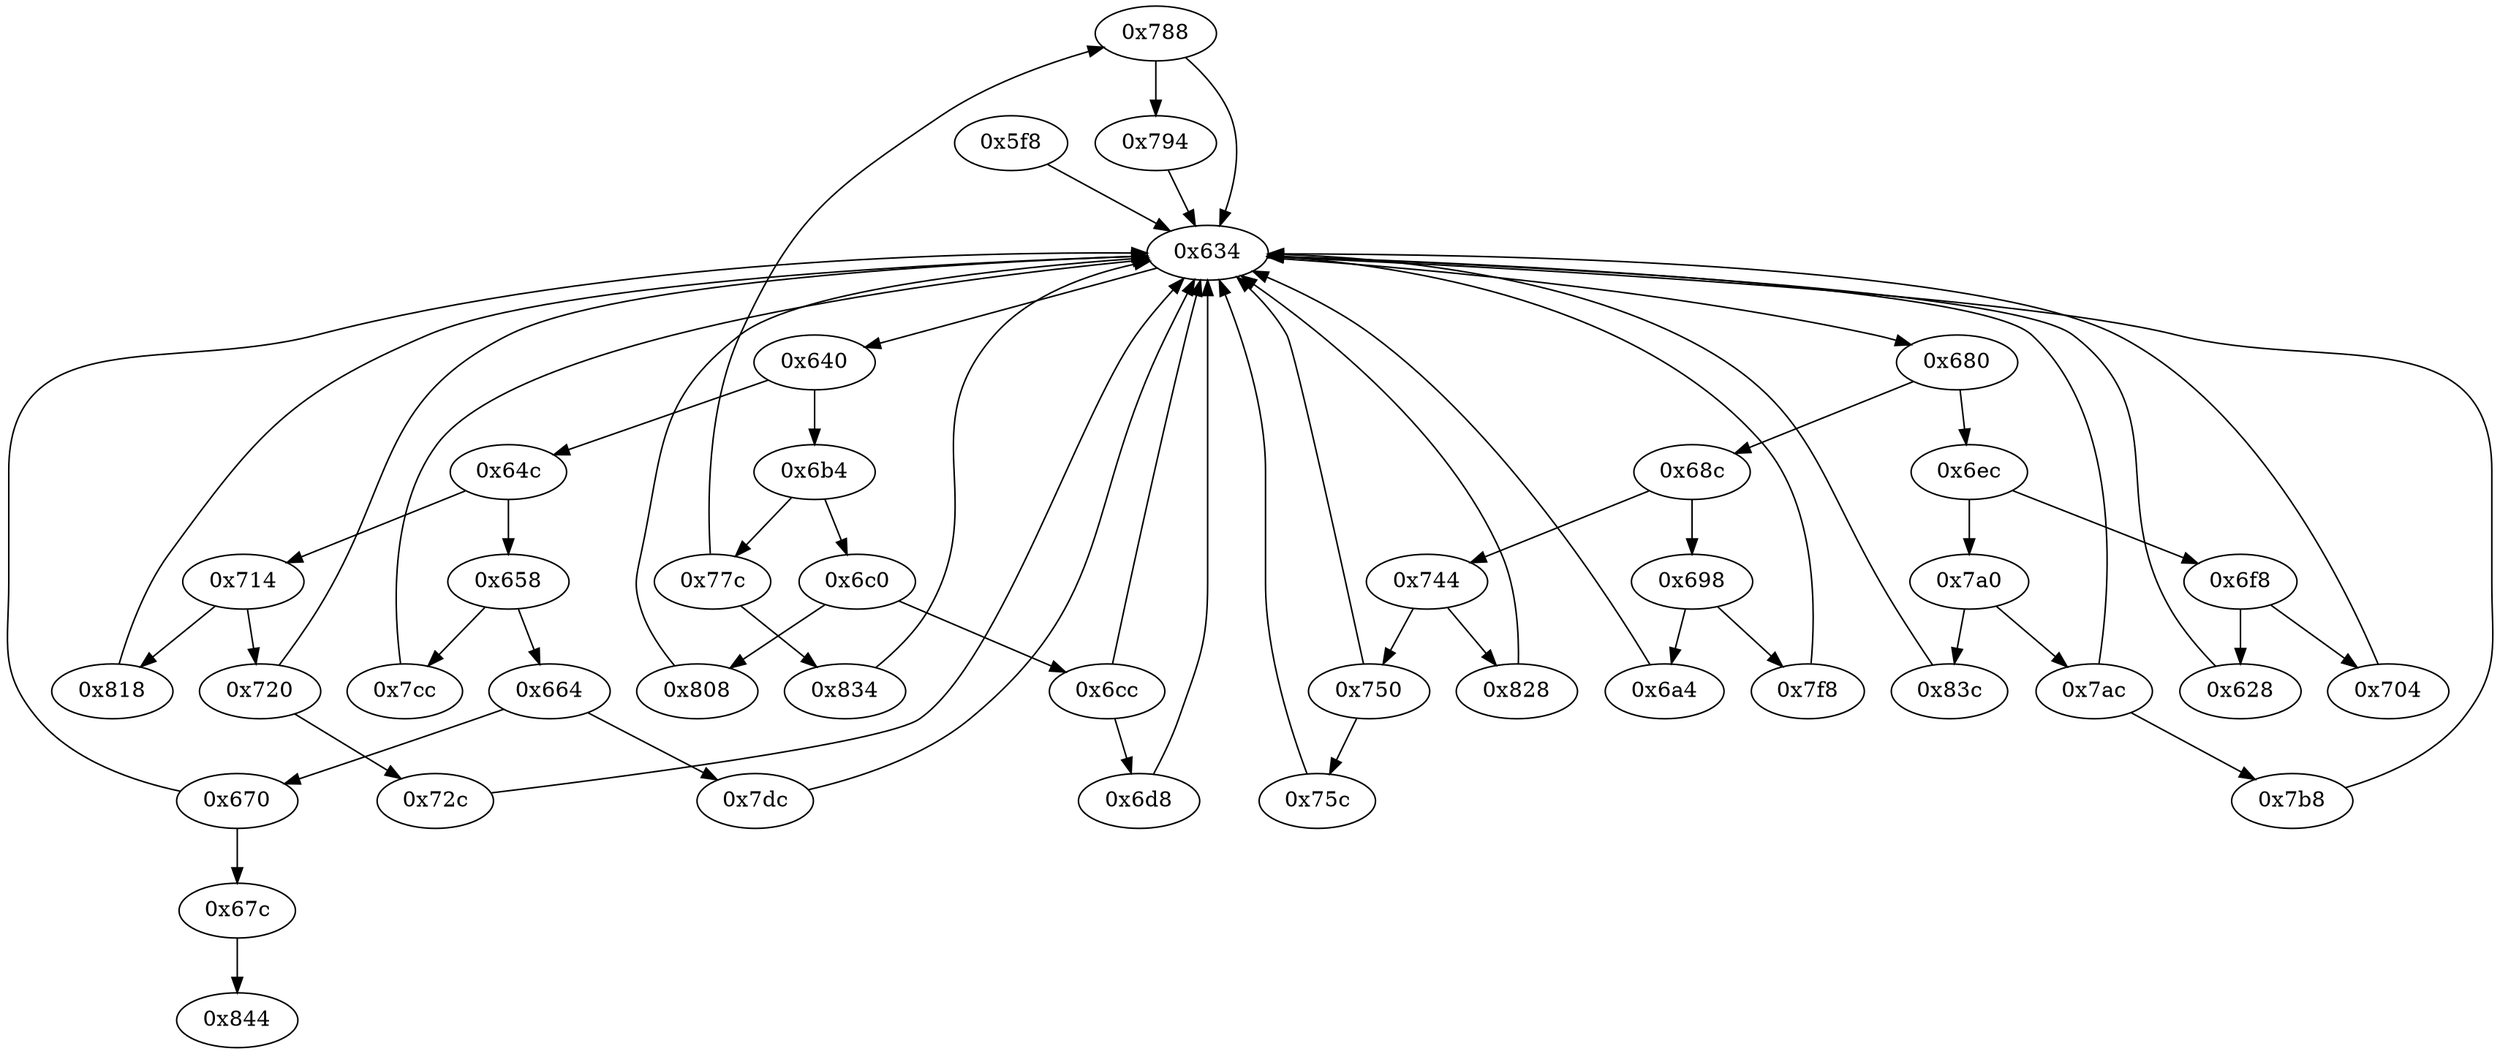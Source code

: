 strict digraph "" {
	"0x788"	 [opcode="[u'ldr', u'cmp', u'b']"];
	"0x634"	 [opcode="[u'ldr', u'cmp', u'b']"];
	"0x788" -> "0x634";
	"0x794"	 [opcode="[u'ldrb', u'mov', u'b']"];
	"0x788" -> "0x794";
	"0x680"	 [opcode="[u'ldr', u'cmp', u'b']"];
	"0x6ec"	 [opcode="[u'ldr', u'cmp', u'b']"];
	"0x680" -> "0x6ec";
	"0x68c"	 [opcode="[u'ldr', u'cmp', u'b']"];
	"0x680" -> "0x68c";
	"0x808"	 [opcode="[u'ldr', u'str', u'ldr', u'b']"];
	"0x808" -> "0x634";
	"0x6a4"	 [opcode="[u'ldr', u'cmp', u'mov', u'b']"];
	"0x6a4" -> "0x634";
	"0x7a0"	 [opcode="[u'ldr', u'cmp', u'b']"];
	"0x83c"	 [opcode="[u'ldr', u'b']"];
	"0x7a0" -> "0x83c";
	"0x7ac"	 [opcode="[u'ldr', u'cmp', u'b']"];
	"0x7a0" -> "0x7ac";
	"0x75c"	 [opcode="[u'ldrb', u'str', u'ldr', u'ldr', u'ldr', u'cmp', u'mov', u'b']"];
	"0x75c" -> "0x634";
	"0x640"	 [opcode="[u'ldr', u'cmp', u'b']"];
	"0x64c"	 [opcode="[u'ldr', u'cmp', u'b']"];
	"0x640" -> "0x64c";
	"0x6b4"	 [opcode="[u'ldr', u'cmp', u'b']"];
	"0x640" -> "0x6b4";
	"0x658"	 [opcode="[u'ldr', u'cmp', u'b']"];
	"0x7cc"	 [opcode="[u'ldr', u'strb', u'ldr', u'b']"];
	"0x658" -> "0x7cc";
	"0x664"	 [opcode="[u'ldr', u'cmp', u'b']"];
	"0x658" -> "0x664";
	"0x670"	 [opcode="[u'ldr', u'cmp', u'b']"];
	"0x67c"	 [opcode="[u'b']"];
	"0x670" -> "0x67c";
	"0x670" -> "0x634";
	"0x714"	 [opcode="[u'ldr', u'cmp', u'b']"];
	"0x818"	 [opcode="[u'ldr', u'strb', u'ldr', u'b']"];
	"0x714" -> "0x818";
	"0x720"	 [opcode="[u'ldr', u'cmp', u'b']"];
	"0x714" -> "0x720";
	"0x844"	 [opcode="[u'mov', u'sub', u'pop']"];
	"0x67c" -> "0x844";
	"0x828"	 [opcode="[u'ldrb', u'mov', u'b']"];
	"0x828" -> "0x634";
	"0x6c0"	 [opcode="[u'ldr', u'cmp', u'b']"];
	"0x6c0" -> "0x808";
	"0x6cc"	 [opcode="[u'ldr', u'cmp', u'b']"];
	"0x6c0" -> "0x6cc";
	"0x634" -> "0x680";
	"0x634" -> "0x640";
	"0x72c"	 [opcode="[u'ldr', u'ldr', u'and', u'cmp', u'mov', u'b']"];
	"0x72c" -> "0x634";
	"0x64c" -> "0x658";
	"0x64c" -> "0x714";
	"0x750"	 [opcode="[u'ldr', u'cmp', u'b']"];
	"0x750" -> "0x75c";
	"0x750" -> "0x634";
	"0x83c" -> "0x634";
	"0x7ac" -> "0x634";
	"0x7b8"	 [opcode="[u'ldr', u'ldrb', u'strb', u'ldr', u'b']"];
	"0x7ac" -> "0x7b8";
	"0x698"	 [opcode="[u'ldr', u'cmp', u'b']"];
	"0x698" -> "0x6a4";
	"0x7f8"	 [opcode="[u'mov', u'bl', u'ldr', u'b']"];
	"0x698" -> "0x7f8";
	"0x628"	 [opcode="[u'ldr', u'cmp', u'mov']"];
	"0x628" -> "0x634";
	"0x6ec" -> "0x7a0";
	"0x6f8"	 [opcode="[u'ldr', u'cmp', u'b']"];
	"0x6ec" -> "0x6f8";
	"0x7cc" -> "0x634";
	"0x794" -> "0x634";
	"0x68c" -> "0x698";
	"0x744"	 [opcode="[u'ldr', u'cmp', u'b']"];
	"0x68c" -> "0x744";
	"0x6d8"	 [opcode="[u'ldr', u'lsl', u'str', u'ldr', u'b']"];
	"0x6d8" -> "0x634";
	"0x6f8" -> "0x628";
	"0x704"	 [opcode="[u'mov', u'bl', u'ldr', u'b']"];
	"0x6f8" -> "0x704";
	"0x7f8" -> "0x634";
	"0x7b8" -> "0x634";
	"0x664" -> "0x670";
	"0x7dc"	 [opcode="[u'ldr', u'ldr', u'smull', u'add', u'str', u'ldr', u'b']"];
	"0x664" -> "0x7dc";
	"0x704" -> "0x634";
	"0x77c"	 [opcode="[u'ldr', u'cmp', u'b']"];
	"0x77c" -> "0x788";
	"0x834"	 [opcode="[u'ldr', u'b']"];
	"0x77c" -> "0x834";
	"0x6b4" -> "0x6c0";
	"0x6b4" -> "0x77c";
	"0x818" -> "0x634";
	"0x7dc" -> "0x634";
	"0x834" -> "0x634";
	"0x720" -> "0x634";
	"0x720" -> "0x72c";
	"0x744" -> "0x828";
	"0x744" -> "0x750";
	"0x6cc" -> "0x634";
	"0x6cc" -> "0x6d8";
	"0x5f8"	 [opcode="[u'push', u'add', u'sub', u'mov', u'ldr', u'ldr', u'ldr', u'ldr', u'add', u'ldr', u'add', u'b']"];
	"0x5f8" -> "0x634";
}

